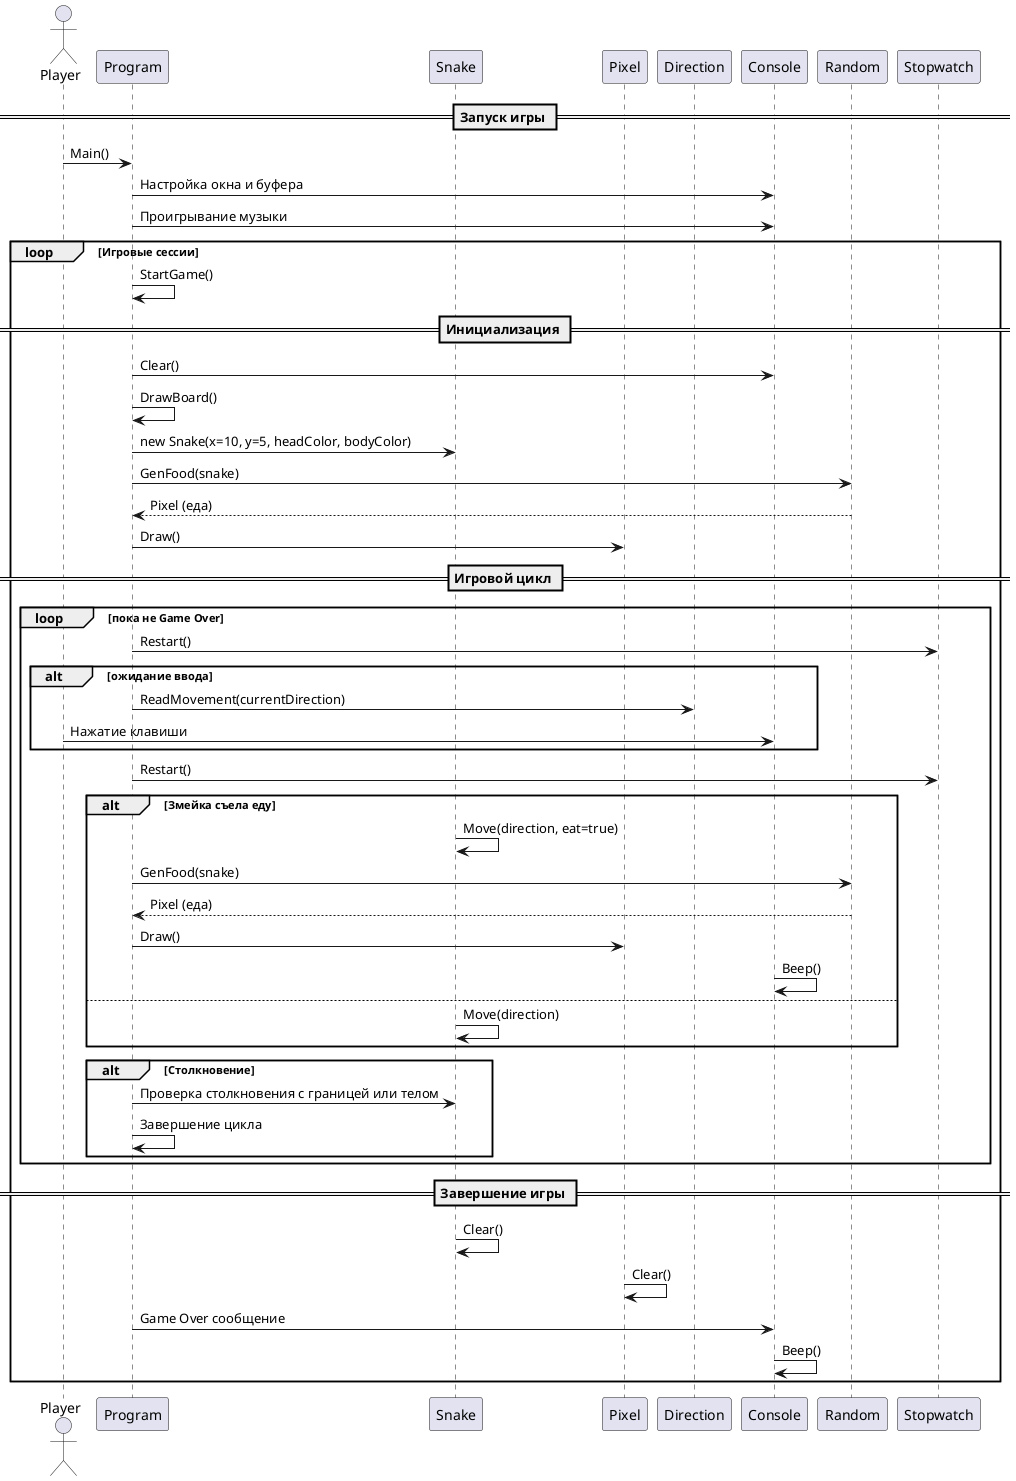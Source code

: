 @startuml
actor Player
participant Program
participant Snake
participant Pixel
participant Direction
participant Console
participant Random

== Запуск игры ==
Player -> Program : Main()
Program -> Console : Настройка окна и буфера
Program -> Console : Проигрывание музыки
loop Игровые сессии
    Program -> Program : StartGame()

    == Инициализация ==
    Program -> Console : Clear()
    Program -> Program : DrawBoard()
    Program -> Snake : new Snake(x=10, y=5, headColor, bodyColor)
    Program -> Random : GenFood(snake)
    Random --> Program : Pixel (еда)
    Program -> Pixel : Draw()

    == Игровой цикл ==
    loop пока не Game Over
        Program -> Stopwatch : Restart()
        alt ожидание ввода
            Program -> Direction : ReadMovement(currentDirection)
            Player -> Console : Нажатие клавиши
        end
        Program -> Stopwatch : Restart()

        alt Змейка съела еду
            Snake -> Snake : Move(direction, eat=true)
            Program -> Random : GenFood(snake)
            Random --> Program : Pixel (еда)
            Program -> Pixel : Draw()
            Console -> Console : Beep()
        else
            Snake -> Snake : Move(direction)
        end

        alt Столкновение
            Program -> Snake : Проверка столкновения с границей или телом
            Program -> Program : Завершение цикла
        end
    end

    == Завершение игры ==
    Snake -> Snake : Clear()
    Pixel -> Pixel : Clear()
    Program -> Console : Game Over сообщение
    Console -> Console : Beep()
end
@enduml
